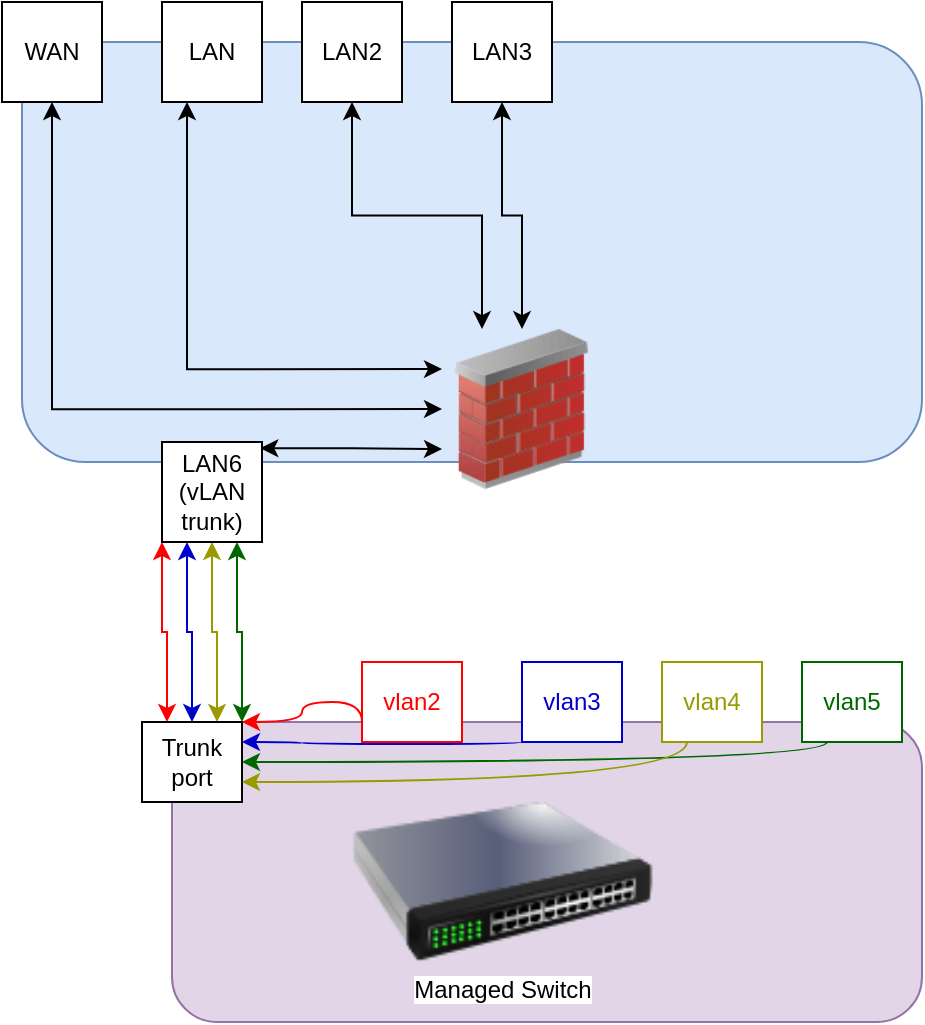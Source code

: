 <mxfile version="21.4.0" type="device">
  <diagram name="Page-1" id="0Cwt4QP0qd3QUfhQO7_g">
    <mxGraphModel dx="924" dy="1652" grid="1" gridSize="10" guides="1" tooltips="1" connect="1" arrows="1" fold="1" page="1" pageScale="1" pageWidth="850" pageHeight="1100" math="0" shadow="0">
      <root>
        <mxCell id="0" />
        <mxCell id="1" parent="0" />
        <mxCell id="0l7NrBNHvIj9G9taiQ1M-17" value="" style="rounded=1;whiteSpace=wrap;html=1;fillColor=#dae8fc;strokeColor=#6c8ebf;" vertex="1" parent="1">
          <mxGeometry x="80" y="-20" width="450" height="210" as="geometry" />
        </mxCell>
        <mxCell id="0l7NrBNHvIj9G9taiQ1M-7" value="" style="rounded=1;whiteSpace=wrap;html=1;fillColor=#e1d5e7;strokeColor=#9673a6;" vertex="1" parent="1">
          <mxGeometry x="155" y="320" width="375" height="150" as="geometry" />
        </mxCell>
        <mxCell id="0l7NrBNHvIj9G9taiQ1M-31" style="edgeStyle=orthogonalEdgeStyle;rounded=0;orthogonalLoop=1;jettySize=auto;html=1;exitX=0.5;exitY=0;exitDx=0;exitDy=0;startArrow=classic;startFill=1;" edge="1" parent="1" source="0l7NrBNHvIj9G9taiQ1M-1" target="0l7NrBNHvIj9G9taiQ1M-19">
          <mxGeometry relative="1" as="geometry" />
        </mxCell>
        <mxCell id="0l7NrBNHvIj9G9taiQ1M-32" style="edgeStyle=orthogonalEdgeStyle;rounded=0;orthogonalLoop=1;jettySize=auto;html=1;exitX=0.25;exitY=0;exitDx=0;exitDy=0;startArrow=classic;startFill=1;" edge="1" parent="1" source="0l7NrBNHvIj9G9taiQ1M-1" target="0l7NrBNHvIj9G9taiQ1M-20">
          <mxGeometry relative="1" as="geometry" />
        </mxCell>
        <mxCell id="0l7NrBNHvIj9G9taiQ1M-33" style="edgeStyle=orthogonalEdgeStyle;rounded=0;orthogonalLoop=1;jettySize=auto;html=1;exitX=0;exitY=0.25;exitDx=0;exitDy=0;entryX=0.25;entryY=1;entryDx=0;entryDy=0;startArrow=classic;startFill=1;" edge="1" parent="1" source="0l7NrBNHvIj9G9taiQ1M-1" target="0l7NrBNHvIj9G9taiQ1M-21">
          <mxGeometry relative="1" as="geometry" />
        </mxCell>
        <mxCell id="0l7NrBNHvIj9G9taiQ1M-34" style="edgeStyle=orthogonalEdgeStyle;rounded=0;orthogonalLoop=1;jettySize=auto;html=1;exitX=0;exitY=0.5;exitDx=0;exitDy=0;startArrow=classic;startFill=1;" edge="1" parent="1" source="0l7NrBNHvIj9G9taiQ1M-1" target="0l7NrBNHvIj9G9taiQ1M-18">
          <mxGeometry relative="1" as="geometry" />
        </mxCell>
        <mxCell id="0l7NrBNHvIj9G9taiQ1M-1" value="" style="image;html=1;image=img/lib/clip_art/networking/Firewall_02_128x128.png" vertex="1" parent="1">
          <mxGeometry x="290" y="123.55" width="80" height="80" as="geometry" />
        </mxCell>
        <mxCell id="0l7NrBNHvIj9G9taiQ1M-3" value="" style="shape=image;verticalLabelPosition=bottom;labelBackgroundColor=default;verticalAlign=top;aspect=fixed;imageAspect=0;image=https://upload.wikimedia.org/wikipedia/commons/thumb/b/b9/PfSense_logo.png/1200px-PfSense_logo.png;" vertex="1" parent="1">
          <mxGeometry x="360.03" y="50" width="169.97" height="50" as="geometry" />
        </mxCell>
        <mxCell id="0l7NrBNHvIj9G9taiQ1M-4" value="Managed Switch" style="image;html=1;image=img/lib/clip_art/networking/Switch_128x128.png" vertex="1" parent="1">
          <mxGeometry x="195" y="360" width="250" height="80" as="geometry" />
        </mxCell>
        <mxCell id="0l7NrBNHvIj9G9taiQ1M-23" style="edgeStyle=orthogonalEdgeStyle;rounded=0;orthogonalLoop=1;jettySize=auto;html=1;exitX=0.25;exitY=0;exitDx=0;exitDy=0;entryX=0;entryY=1;entryDx=0;entryDy=0;startArrow=classic;startFill=1;strokeColor=#FF0000;" edge="1" parent="1" source="0l7NrBNHvIj9G9taiQ1M-5" target="0l7NrBNHvIj9G9taiQ1M-22">
          <mxGeometry relative="1" as="geometry" />
        </mxCell>
        <mxCell id="0l7NrBNHvIj9G9taiQ1M-24" style="edgeStyle=orthogonalEdgeStyle;rounded=0;orthogonalLoop=1;jettySize=auto;html=1;exitX=0.5;exitY=0;exitDx=0;exitDy=0;entryX=0.25;entryY=1;entryDx=0;entryDy=0;startArrow=classic;startFill=1;strokeColor=#0000CC;" edge="1" parent="1" source="0l7NrBNHvIj9G9taiQ1M-5" target="0l7NrBNHvIj9G9taiQ1M-22">
          <mxGeometry relative="1" as="geometry" />
        </mxCell>
        <mxCell id="0l7NrBNHvIj9G9taiQ1M-25" style="edgeStyle=orthogonalEdgeStyle;rounded=0;orthogonalLoop=1;jettySize=auto;html=1;exitX=0.75;exitY=0;exitDx=0;exitDy=0;entryX=0.5;entryY=1;entryDx=0;entryDy=0;startArrow=classic;startFill=1;strokeColor=#999900;" edge="1" parent="1" source="0l7NrBNHvIj9G9taiQ1M-5" target="0l7NrBNHvIj9G9taiQ1M-22">
          <mxGeometry relative="1" as="geometry" />
        </mxCell>
        <mxCell id="0l7NrBNHvIj9G9taiQ1M-26" style="edgeStyle=orthogonalEdgeStyle;rounded=0;orthogonalLoop=1;jettySize=auto;html=1;exitX=1;exitY=0;exitDx=0;exitDy=0;entryX=0.75;entryY=1;entryDx=0;entryDy=0;startArrow=classic;startFill=1;strokeColor=#006600;" edge="1" parent="1" source="0l7NrBNHvIj9G9taiQ1M-5" target="0l7NrBNHvIj9G9taiQ1M-22">
          <mxGeometry relative="1" as="geometry" />
        </mxCell>
        <mxCell id="0l7NrBNHvIj9G9taiQ1M-5" value="Trunk port" style="rounded=0;whiteSpace=wrap;html=1;" vertex="1" parent="1">
          <mxGeometry x="140" y="320" width="50" height="40" as="geometry" />
        </mxCell>
        <mxCell id="0l7NrBNHvIj9G9taiQ1M-13" style="edgeStyle=orthogonalEdgeStyle;rounded=0;orthogonalLoop=1;jettySize=auto;html=1;exitX=0;exitY=0.75;exitDx=0;exitDy=0;entryX=1;entryY=0;entryDx=0;entryDy=0;strokeColor=#FF0000;curved=1;" edge="1" parent="1" source="0l7NrBNHvIj9G9taiQ1M-9" target="0l7NrBNHvIj9G9taiQ1M-5">
          <mxGeometry relative="1" as="geometry">
            <Array as="points">
              <mxPoint x="250" y="310" />
              <mxPoint x="220" y="310" />
              <mxPoint x="220" y="320" />
            </Array>
          </mxGeometry>
        </mxCell>
        <mxCell id="0l7NrBNHvIj9G9taiQ1M-9" value="vlan2" style="rounded=0;whiteSpace=wrap;html=1;strokeColor=#FF0000;labelBackgroundColor=default;fontColor=#FF0000;" vertex="1" parent="1">
          <mxGeometry x="250" y="290" width="50" height="40" as="geometry" />
        </mxCell>
        <mxCell id="0l7NrBNHvIj9G9taiQ1M-16" style="edgeStyle=orthogonalEdgeStyle;rounded=0;orthogonalLoop=1;jettySize=auto;html=1;exitX=0.25;exitY=1;exitDx=0;exitDy=0;fontColor=#006600;curved=1;strokeColor=#006600;entryX=1;entryY=0.5;entryDx=0;entryDy=0;" edge="1" parent="1" source="0l7NrBNHvIj9G9taiQ1M-10" target="0l7NrBNHvIj9G9taiQ1M-5">
          <mxGeometry relative="1" as="geometry">
            <mxPoint x="190" y="340" as="targetPoint" />
            <Array as="points">
              <mxPoint x="483" y="340" />
            </Array>
          </mxGeometry>
        </mxCell>
        <mxCell id="0l7NrBNHvIj9G9taiQ1M-10" value="vlan5" style="rounded=0;whiteSpace=wrap;html=1;strokeColor=#006600;fontColor=#006600;" vertex="1" parent="1">
          <mxGeometry x="470" y="290" width="50" height="40" as="geometry" />
        </mxCell>
        <mxCell id="0l7NrBNHvIj9G9taiQ1M-15" style="edgeStyle=orthogonalEdgeStyle;rounded=0;orthogonalLoop=1;jettySize=auto;html=1;exitX=0.25;exitY=1;exitDx=0;exitDy=0;strokeColor=#999900;curved=1;entryX=1;entryY=0.75;entryDx=0;entryDy=0;" edge="1" parent="1" source="0l7NrBNHvIj9G9taiQ1M-11" target="0l7NrBNHvIj9G9taiQ1M-5">
          <mxGeometry relative="1" as="geometry">
            <mxPoint x="210" y="330" as="targetPoint" />
            <Array as="points">
              <mxPoint x="412" y="350" />
            </Array>
          </mxGeometry>
        </mxCell>
        <mxCell id="0l7NrBNHvIj9G9taiQ1M-11" value="vlan4" style="rounded=0;whiteSpace=wrap;html=1;strokeColor=#999900;fontColor=#999900;" vertex="1" parent="1">
          <mxGeometry x="400" y="290" width="50" height="40" as="geometry" />
        </mxCell>
        <mxCell id="0l7NrBNHvIj9G9taiQ1M-14" style="edgeStyle=orthogonalEdgeStyle;rounded=0;orthogonalLoop=1;jettySize=auto;html=1;exitX=0;exitY=1;exitDx=0;exitDy=0;strokeColor=#0000CC;curved=1;entryX=1;entryY=0.25;entryDx=0;entryDy=0;" edge="1" parent="1" source="0l7NrBNHvIj9G9taiQ1M-12" target="0l7NrBNHvIj9G9taiQ1M-5">
          <mxGeometry relative="1" as="geometry">
            <mxPoint x="210" y="330" as="targetPoint" />
            <Array as="points">
              <mxPoint x="330" y="331" />
              <mxPoint x="220" y="331" />
              <mxPoint x="190" y="330" />
            </Array>
          </mxGeometry>
        </mxCell>
        <mxCell id="0l7NrBNHvIj9G9taiQ1M-12" value="vlan3" style="rounded=0;whiteSpace=wrap;html=1;strokeColor=#0000CC;fontColor=#0000CC;" vertex="1" parent="1">
          <mxGeometry x="330" y="290" width="50" height="40" as="geometry" />
        </mxCell>
        <mxCell id="0l7NrBNHvIj9G9taiQ1M-18" value="WAN" style="whiteSpace=wrap;html=1;aspect=fixed;" vertex="1" parent="1">
          <mxGeometry x="70" y="-40" width="50" height="50" as="geometry" />
        </mxCell>
        <mxCell id="0l7NrBNHvIj9G9taiQ1M-19" value="LAN3" style="whiteSpace=wrap;html=1;aspect=fixed;" vertex="1" parent="1">
          <mxGeometry x="295" y="-40" width="50" height="50" as="geometry" />
        </mxCell>
        <mxCell id="0l7NrBNHvIj9G9taiQ1M-20" value="LAN2" style="whiteSpace=wrap;html=1;aspect=fixed;" vertex="1" parent="1">
          <mxGeometry x="220" y="-40" width="50" height="50" as="geometry" />
        </mxCell>
        <mxCell id="0l7NrBNHvIj9G9taiQ1M-21" value="LAN" style="whiteSpace=wrap;html=1;aspect=fixed;" vertex="1" parent="1">
          <mxGeometry x="150" y="-40" width="50" height="50" as="geometry" />
        </mxCell>
        <mxCell id="0l7NrBNHvIj9G9taiQ1M-35" style="edgeStyle=orthogonalEdgeStyle;rounded=0;orthogonalLoop=1;jettySize=auto;html=1;exitX=0.983;exitY=0.062;exitDx=0;exitDy=0;entryX=0;entryY=0.75;entryDx=0;entryDy=0;startArrow=classic;startFill=1;exitPerimeter=0;" edge="1" parent="1" source="0l7NrBNHvIj9G9taiQ1M-22" target="0l7NrBNHvIj9G9taiQ1M-1">
          <mxGeometry relative="1" as="geometry">
            <Array as="points" />
          </mxGeometry>
        </mxCell>
        <mxCell id="0l7NrBNHvIj9G9taiQ1M-22" value="LAN6&lt;br&gt;(vLAN trunk)" style="whiteSpace=wrap;html=1;aspect=fixed;" vertex="1" parent="1">
          <mxGeometry x="150" y="180" width="50" height="50" as="geometry" />
        </mxCell>
      </root>
    </mxGraphModel>
  </diagram>
</mxfile>
